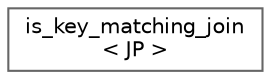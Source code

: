 digraph "类继承关系图"
{
 // LATEX_PDF_SIZE
  bgcolor="transparent";
  edge [fontname=Helvetica,fontsize=10,labelfontname=Helvetica,labelfontsize=10];
  node [fontname=Helvetica,fontsize=10,shape=box,height=0.2,width=0.4];
  rankdir="LR";
  Node0 [id="Node000000",label="is_key_matching_join\l\< JP \>",height=0.2,width=0.4,color="grey40", fillcolor="white", style="filled",URL="$structis__key__matching__join.html",tooltip=" "];
}
